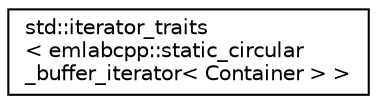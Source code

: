 digraph "Graphical Class Hierarchy"
{
 // LATEX_PDF_SIZE
  edge [fontname="Helvetica",fontsize="10",labelfontname="Helvetica",labelfontsize="10"];
  node [fontname="Helvetica",fontsize="10",shape=record];
  rankdir="LR";
  Node0 [label="std::iterator_traits\l\< emlabcpp::static_circular\l_buffer_iterator\< Container \> \>",height=0.2,width=0.4,color="black", fillcolor="white", style="filled",URL="$structstd_1_1iterator__traits_3_01emlabcpp_1_1static__circular__buffer__iterator_3_01Container_01_4_01_4.html",tooltip=" "];
}
